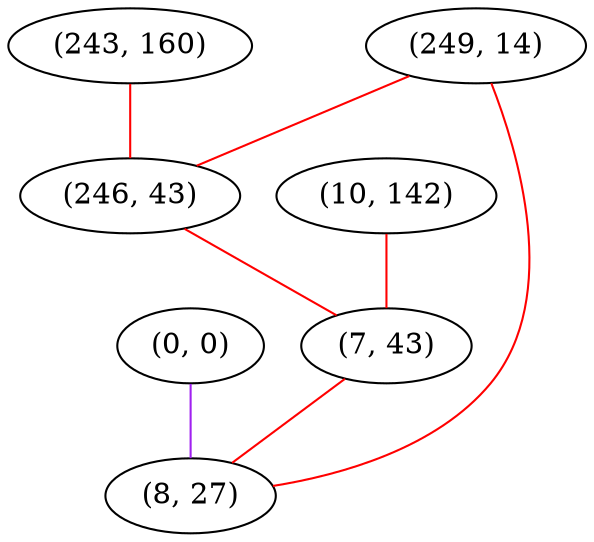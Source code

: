graph "" {
"(0, 0)";
"(243, 160)";
"(10, 142)";
"(249, 14)";
"(246, 43)";
"(7, 43)";
"(8, 27)";
"(0, 0)" -- "(8, 27)"  [color=purple, key=0, weight=4];
"(243, 160)" -- "(246, 43)"  [color=red, key=0, weight=1];
"(10, 142)" -- "(7, 43)"  [color=red, key=0, weight=1];
"(249, 14)" -- "(246, 43)"  [color=red, key=0, weight=1];
"(249, 14)" -- "(8, 27)"  [color=red, key=0, weight=1];
"(246, 43)" -- "(7, 43)"  [color=red, key=0, weight=1];
"(7, 43)" -- "(8, 27)"  [color=red, key=0, weight=1];
}
